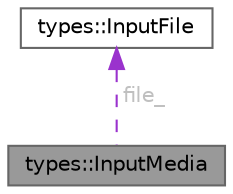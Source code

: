 digraph "types::InputMedia"
{
 // LATEX_PDF_SIZE
  bgcolor="transparent";
  edge [fontname=Helvetica,fontsize=10,labelfontname=Helvetica,labelfontsize=10];
  node [fontname=Helvetica,fontsize=10,shape=box,height=0.2,width=0.4];
  Node1 [id="Node000001",label="types::InputMedia",height=0.2,width=0.4,color="gray40", fillcolor="grey60", style="filled", fontcolor="black",tooltip="Class represents the content of a media message to be sent."];
  Node2 -> Node1 [id="edge1_Node000001_Node000002",dir="back",color="darkorchid3",style="dashed",tooltip=" ",label=" file_",fontcolor="grey" ];
  Node2 [id="Node000002",label="types::InputFile",height=0.2,width=0.4,color="gray40", fillcolor="white", style="filled",URL="$classtypes_1_1InputFile.html",tooltip="Class represents the contents of a file to be uploaded."];
}

